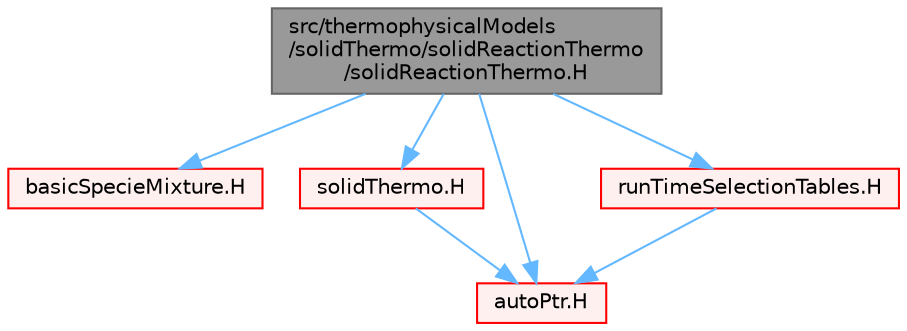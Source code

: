 digraph "src/thermophysicalModels/solidThermo/solidReactionThermo/solidReactionThermo.H"
{
 // LATEX_PDF_SIZE
  bgcolor="transparent";
  edge [fontname=Helvetica,fontsize=10,labelfontname=Helvetica,labelfontsize=10];
  node [fontname=Helvetica,fontsize=10,shape=box,height=0.2,width=0.4];
  Node1 [id="Node000001",label="src/thermophysicalModels\l/solidThermo/solidReactionThermo\l/solidReactionThermo.H",height=0.2,width=0.4,color="gray40", fillcolor="grey60", style="filled", fontcolor="black",tooltip=" "];
  Node1 -> Node2 [id="edge1_Node000001_Node000002",color="steelblue1",style="solid",tooltip=" "];
  Node2 [id="Node000002",label="basicSpecieMixture.H",height=0.2,width=0.4,color="red", fillcolor="#FFF0F0", style="filled",URL="$basicSpecieMixture_8H.html",tooltip=" "];
  Node1 -> Node388 [id="edge2_Node000001_Node000388",color="steelblue1",style="solid",tooltip=" "];
  Node388 [id="Node000388",label="solidThermo.H",height=0.2,width=0.4,color="red", fillcolor="#FFF0F0", style="filled",URL="$solidThermo_8H.html",tooltip=" "];
  Node388 -> Node84 [id="edge3_Node000388_Node000084",color="steelblue1",style="solid",tooltip=" "];
  Node84 [id="Node000084",label="autoPtr.H",height=0.2,width=0.4,color="red", fillcolor="#FFF0F0", style="filled",URL="$autoPtr_8H.html",tooltip=" "];
  Node1 -> Node84 [id="edge4_Node000001_Node000084",color="steelblue1",style="solid",tooltip=" "];
  Node1 -> Node161 [id="edge5_Node000001_Node000161",color="steelblue1",style="solid",tooltip=" "];
  Node161 [id="Node000161",label="runTimeSelectionTables.H",height=0.2,width=0.4,color="red", fillcolor="#FFF0F0", style="filled",URL="$runTimeSelectionTables_8H.html",tooltip="Macros to ease declaration of run-time selection tables."];
  Node161 -> Node84 [id="edge6_Node000161_Node000084",color="steelblue1",style="solid",tooltip=" "];
}

